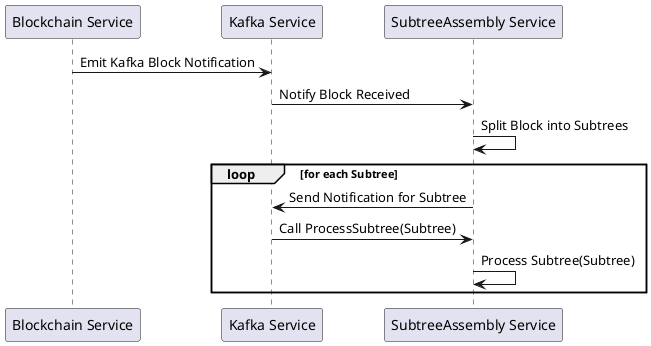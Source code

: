 @startuml
participant "Blockchain Service" as Blockchain
participant "Kafka Service" as Kafka
participant "SubtreeAssembly Service" as SubtreeAssembly

Blockchain -> Kafka: Emit Kafka Block Notification
Kafka -> SubtreeAssembly: Notify Block Received
SubtreeAssembly -> SubtreeAssembly: Split Block into Subtrees
loop for each Subtree
    SubtreeAssembly -> Kafka: Send Notification for Subtree
    Kafka -> SubtreeAssembly: Call ProcessSubtree(Subtree)
    SubtreeAssembly -> SubtreeAssembly: Process Subtree(Subtree)
end

@enduml
